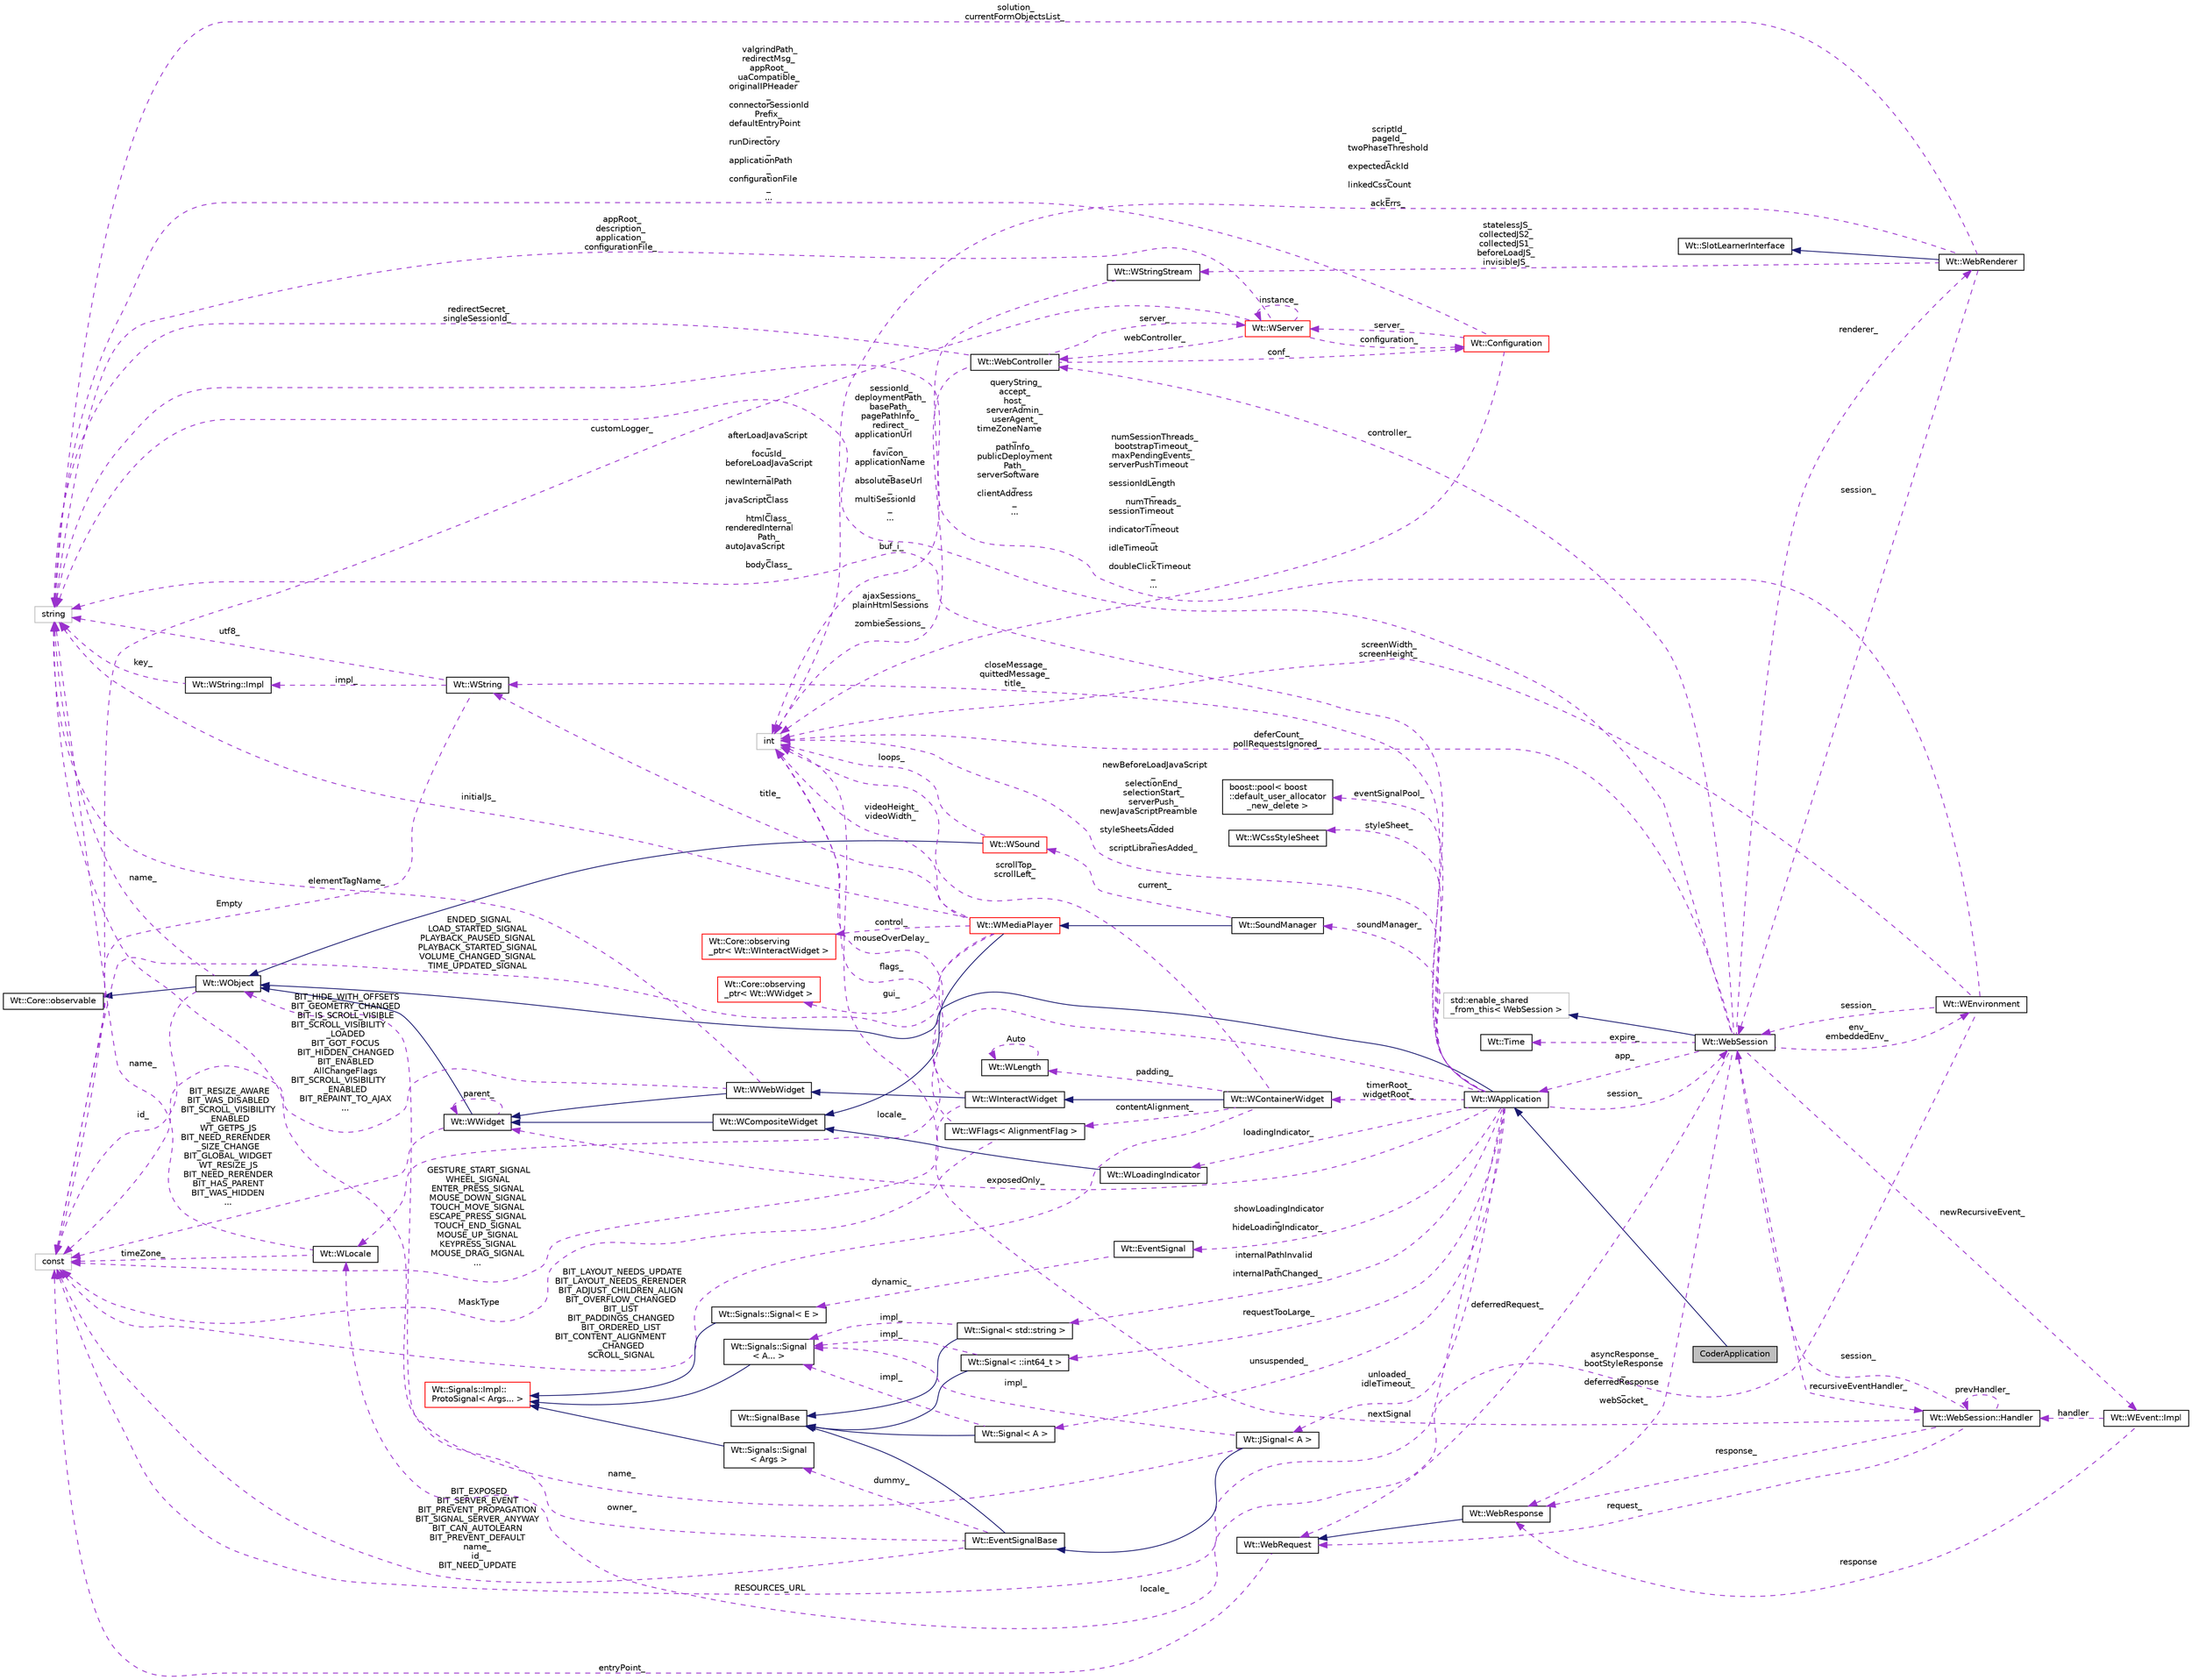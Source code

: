 digraph "CoderApplication"
{
 // LATEX_PDF_SIZE
  edge [fontname="Helvetica",fontsize="10",labelfontname="Helvetica",labelfontsize="10"];
  node [fontname="Helvetica",fontsize="10",shape=record];
  rankdir="LR";
  Node1 [label="CoderApplication",height=0.2,width=0.4,color="black", fillcolor="grey75", style="filled", fontcolor="black",tooltip=" "];
  Node2 -> Node1 [dir="back",color="midnightblue",fontsize="10",style="solid",fontname="Helvetica"];
  Node2 [label="Wt::WApplication",height=0.2,width=0.4,color="black", fillcolor="white", style="filled",URL="$classWt_1_1WApplication.html",tooltip="Represents an application instance for a single session."];
  Node3 -> Node2 [dir="back",color="midnightblue",fontsize="10",style="solid",fontname="Helvetica"];
  Node3 [label="Wt::WObject",height=0.2,width=0.4,color="black", fillcolor="white", style="filled",URL="$classWt_1_1WObject.html",tooltip="A base class for objects that participate in the signal/slot system."];
  Node4 -> Node3 [dir="back",color="midnightblue",fontsize="10",style="solid",fontname="Helvetica"];
  Node4 [label="Wt::Core::observable",height=0.2,width=0.4,color="black", fillcolor="white", style="filled",URL="$classWt_1_1Core_1_1observable.html",tooltip="A base class for objects whose life-time can be tracked."];
  Node5 -> Node3 [dir="back",color="darkorchid3",fontsize="10",style="dashed",label=" name_" ,fontname="Helvetica"];
  Node5 [label="string",height=0.2,width=0.4,color="grey75", fillcolor="white", style="filled",tooltip=" "];
  Node6 -> Node3 [dir="back",color="darkorchid3",fontsize="10",style="dashed",label=" id_" ,fontname="Helvetica"];
  Node6 [label="const",height=0.2,width=0.4,color="grey75", fillcolor="white", style="filled",tooltip=" "];
  Node7 -> Node2 [dir="back",color="darkorchid3",fontsize="10",style="dashed",label=" timerRoot_\nwidgetRoot_" ,fontname="Helvetica"];
  Node7 [label="Wt::WContainerWidget",height=0.2,width=0.4,color="black", fillcolor="white", style="filled",URL="$classWt_1_1WContainerWidget.html",tooltip="A widget that holds and manages child widgets."];
  Node8 -> Node7 [dir="back",color="midnightblue",fontsize="10",style="solid",fontname="Helvetica"];
  Node8 [label="Wt::WInteractWidget",height=0.2,width=0.4,color="black", fillcolor="white", style="filled",URL="$classWt_1_1WInteractWidget.html",tooltip="An abstract widget that can receive user-interface interaction."];
  Node9 -> Node8 [dir="back",color="midnightblue",fontsize="10",style="solid",fontname="Helvetica"];
  Node9 [label="Wt::WWebWidget",height=0.2,width=0.4,color="black", fillcolor="white", style="filled",URL="$classWt_1_1WWebWidget.html",tooltip="A base class for widgets with an HTML counterpart."];
  Node10 -> Node9 [dir="back",color="midnightblue",fontsize="10",style="solid",fontname="Helvetica"];
  Node10 [label="Wt::WWidget",height=0.2,width=0.4,color="black", fillcolor="white", style="filled",URL="$classWt_1_1WWidget.html",tooltip="The abstract base class for a user-interface component."];
  Node3 -> Node10 [dir="back",color="midnightblue",fontsize="10",style="solid",fontname="Helvetica"];
  Node10 -> Node10 [dir="back",color="darkorchid3",fontsize="10",style="dashed",label=" parent_" ,fontname="Helvetica"];
  Node6 -> Node10 [dir="back",color="darkorchid3",fontsize="10",style="dashed",label=" BIT_RESIZE_AWARE\nBIT_WAS_DISABLED\nBIT_SCROLL_VISIBILITY\l_ENABLED\nWT_GETPS_JS\nBIT_NEED_RERENDER\l_SIZE_CHANGE\nBIT_GLOBAL_WIDGET\nWT_RESIZE_JS\nBIT_NEED_RERENDER\nBIT_HAS_PARENT\nBIT_WAS_HIDDEN\n..." ,fontname="Helvetica"];
  Node5 -> Node9 [dir="back",color="darkorchid3",fontsize="10",style="dashed",label=" elementTagName_" ,fontname="Helvetica"];
  Node6 -> Node9 [dir="back",color="darkorchid3",fontsize="10",style="dashed",label=" BIT_HIDE_WITH_OFFSETS\nBIT_GEOMETRY_CHANGED\nBIT_IS_SCROLL_VISIBLE\nBIT_SCROLL_VISIBILITY\l_LOADED\nBIT_GOT_FOCUS\nBIT_HIDDEN_CHANGED\nBIT_ENABLED\nAllChangeFlags\nBIT_SCROLL_VISIBILITY\l_ENABLED\nBIT_REPAINT_TO_AJAX\n..." ,fontname="Helvetica"];
  Node11 -> Node8 [dir="back",color="darkorchid3",fontsize="10",style="dashed",label=" mouseOverDelay_" ,fontname="Helvetica"];
  Node11 [label="int",height=0.2,width=0.4,color="grey75", fillcolor="white", style="filled",tooltip=" "];
  Node6 -> Node8 [dir="back",color="darkorchid3",fontsize="10",style="dashed",label=" GESTURE_START_SIGNAL\nWHEEL_SIGNAL\nENTER_PRESS_SIGNAL\nMOUSE_DOWN_SIGNAL\nTOUCH_MOVE_SIGNAL\nESCAPE_PRESS_SIGNAL\nTOUCH_END_SIGNAL\nMOUSE_UP_SIGNAL\nKEYPRESS_SIGNAL\nMOUSE_DRAG_SIGNAL\n..." ,fontname="Helvetica"];
  Node11 -> Node7 [dir="back",color="darkorchid3",fontsize="10",style="dashed",label=" scrollTop_\nscrollLeft_" ,fontname="Helvetica"];
  Node12 -> Node7 [dir="back",color="darkorchid3",fontsize="10",style="dashed",label=" contentAlignment_" ,fontname="Helvetica"];
  Node12 [label="Wt::WFlags\< AlignmentFlag \>",height=0.2,width=0.4,color="black", fillcolor="white", style="filled",URL="$classWt_1_1WFlags.html",tooltip=" "];
  Node11 -> Node12 [dir="back",color="darkorchid3",fontsize="10",style="dashed",label=" flags_" ,fontname="Helvetica"];
  Node6 -> Node12 [dir="back",color="darkorchid3",fontsize="10",style="dashed",label=" MaskType" ,fontname="Helvetica"];
  Node13 -> Node7 [dir="back",color="darkorchid3",fontsize="10",style="dashed",label=" padding_" ,fontname="Helvetica"];
  Node13 [label="Wt::WLength",height=0.2,width=0.4,color="black", fillcolor="white", style="filled",URL="$classWt_1_1WLength.html",tooltip="A value class that describes a CSS length."];
  Node13 -> Node13 [dir="back",color="darkorchid3",fontsize="10",style="dashed",label=" Auto" ,fontname="Helvetica"];
  Node6 -> Node7 [dir="back",color="darkorchid3",fontsize="10",style="dashed",label=" BIT_LAYOUT_NEEDS_UPDATE\nBIT_LAYOUT_NEEDS_RERENDER\nBIT_ADJUST_CHILDREN_ALIGN\nBIT_OVERFLOW_CHANGED\nBIT_LIST\nBIT_PADDINGS_CHANGED\nBIT_ORDERED_LIST\nBIT_CONTENT_ALIGNMENT\l_CHANGED\nSCROLL_SIGNAL" ,fontname="Helvetica"];
  Node14 -> Node2 [dir="back",color="darkorchid3",fontsize="10",style="dashed",label=" unsuspended_" ,fontname="Helvetica"];
  Node14 [label="Wt::Signal\< A \>",height=0.2,width=0.4,color="black", fillcolor="white", style="filled",URL="$classWt_1_1Signal.html",tooltip="A signal that propagates events to listeners."];
  Node15 -> Node14 [dir="back",color="midnightblue",fontsize="10",style="solid",fontname="Helvetica"];
  Node15 [label="Wt::SignalBase",height=0.2,width=0.4,color="black", fillcolor="white", style="filled",URL="$classWt_1_1SignalBase.html",tooltip="Abstract base class of a signal."];
  Node16 -> Node14 [dir="back",color="darkorchid3",fontsize="10",style="dashed",label=" impl_" ,fontname="Helvetica"];
  Node16 [label="Wt::Signals::Signal\l\< A... \>",height=0.2,width=0.4,color="black", fillcolor="white", style="filled",URL="$structWt_1_1Signals_1_1Signal.html",tooltip=" "];
  Node17 -> Node16 [dir="back",color="midnightblue",fontsize="10",style="solid",fontname="Helvetica"];
  Node17 [label="Wt::Signals::Impl::\lProtoSignal\< Args... \>",height=0.2,width=0.4,color="red", fillcolor="white", style="filled",URL="$classWt_1_1Signals_1_1Impl_1_1ProtoSignal.html",tooltip=" "];
  Node23 -> Node2 [dir="back",color="darkorchid3",fontsize="10",style="dashed",label=" session_" ,fontname="Helvetica"];
  Node23 [label="Wt::WebSession",height=0.2,width=0.4,color="black", fillcolor="white", style="filled",URL="$classWt_1_1WebSession.html",tooltip=" "];
  Node24 -> Node23 [dir="back",color="midnightblue",fontsize="10",style="solid",fontname="Helvetica"];
  Node24 [label="std::enable_shared\l_from_this\< WebSession \>",height=0.2,width=0.4,color="grey75", fillcolor="white", style="filled",tooltip=" "];
  Node2 -> Node23 [dir="back",color="darkorchid3",fontsize="10",style="dashed",label=" app_" ,fontname="Helvetica"];
  Node25 -> Node23 [dir="back",color="darkorchid3",fontsize="10",style="dashed",label=" env_\nembeddedEnv_" ,fontname="Helvetica"];
  Node25 [label="Wt::WEnvironment",height=0.2,width=0.4,color="black", fillcolor="white", style="filled",URL="$classWt_1_1WEnvironment.html",tooltip="A class that captures information on the application environment."];
  Node23 -> Node25 [dir="back",color="darkorchid3",fontsize="10",style="dashed",label=" session_" ,fontname="Helvetica"];
  Node26 -> Node25 [dir="back",color="darkorchid3",fontsize="10",style="dashed",label=" locale_" ,fontname="Helvetica"];
  Node26 [label="Wt::WLocale",height=0.2,width=0.4,color="black", fillcolor="white", style="filled",URL="$classWt_1_1WLocale.html",tooltip="A locale."];
  Node5 -> Node26 [dir="back",color="darkorchid3",fontsize="10",style="dashed",label=" name_" ,fontname="Helvetica"];
  Node6 -> Node26 [dir="back",color="darkorchid3",fontsize="10",style="dashed",label=" timeZone_" ,fontname="Helvetica"];
  Node11 -> Node25 [dir="back",color="darkorchid3",fontsize="10",style="dashed",label=" screenWidth_\nscreenHeight_" ,fontname="Helvetica"];
  Node5 -> Node25 [dir="back",color="darkorchid3",fontsize="10",style="dashed",label=" queryString_\naccept_\nhost_\nserverAdmin_\nuserAgent_\ntimeZoneName\l_\npathInfo_\npublicDeployment\lPath_\nserverSoftware\l_\nclientAddress\l_\n..." ,fontname="Helvetica"];
  Node27 -> Node23 [dir="back",color="darkorchid3",fontsize="10",style="dashed",label=" deferredRequest_" ,fontname="Helvetica"];
  Node27 [label="Wt::WebRequest",height=0.2,width=0.4,color="black", fillcolor="white", style="filled",URL="$classWt_1_1WebRequest.html",tooltip=" "];
  Node6 -> Node27 [dir="back",color="darkorchid3",fontsize="10",style="dashed",label=" entryPoint_" ,fontname="Helvetica"];
  Node28 -> Node23 [dir="back",color="darkorchid3",fontsize="10",style="dashed",label=" renderer_" ,fontname="Helvetica"];
  Node28 [label="Wt::WebRenderer",height=0.2,width=0.4,color="black", fillcolor="white", style="filled",URL="$classWt_1_1WebRenderer.html",tooltip=" "];
  Node29 -> Node28 [dir="back",color="midnightblue",fontsize="10",style="solid",fontname="Helvetica"];
  Node29 [label="Wt::SlotLearnerInterface",height=0.2,width=0.4,color="black", fillcolor="white", style="filled",URL="$classWt_1_1SlotLearnerInterface.html",tooltip=" "];
  Node23 -> Node28 [dir="back",color="darkorchid3",fontsize="10",style="dashed",label=" session_" ,fontname="Helvetica"];
  Node11 -> Node28 [dir="back",color="darkorchid3",fontsize="10",style="dashed",label=" scriptId_\npageId_\ntwoPhaseThreshold\l_\nexpectedAckId\l_\nlinkedCssCount\l_\nackErrs_" ,fontname="Helvetica"];
  Node5 -> Node28 [dir="back",color="darkorchid3",fontsize="10",style="dashed",label=" solution_\ncurrentFormObjectsList_" ,fontname="Helvetica"];
  Node30 -> Node28 [dir="back",color="darkorchid3",fontsize="10",style="dashed",label=" statelessJS_\ncollectedJS2_\ncollectedJS1_\nbeforeLoadJS_\ninvisibleJS_" ,fontname="Helvetica"];
  Node30 [label="Wt::WStringStream",height=0.2,width=0.4,color="black", fillcolor="white", style="filled",URL="$classWt_1_1WStringStream.html",tooltip=" "];
  Node11 -> Node30 [dir="back",color="darkorchid3",fontsize="10",style="dashed",label=" buf_i_" ,fontname="Helvetica"];
  Node31 -> Node23 [dir="back",color="darkorchid3",fontsize="10",style="dashed",label=" newRecursiveEvent_" ,fontname="Helvetica"];
  Node31 [label="Wt::WEvent::Impl",height=0.2,width=0.4,color="black", fillcolor="white", style="filled",URL="$structWt_1_1WEvent_1_1Impl.html",tooltip=" "];
  Node32 -> Node31 [dir="back",color="darkorchid3",fontsize="10",style="dashed",label=" response" ,fontname="Helvetica"];
  Node32 [label="Wt::WebResponse",height=0.2,width=0.4,color="black", fillcolor="white", style="filled",URL="$classWt_1_1WebResponse.html",tooltip=" "];
  Node27 -> Node32 [dir="back",color="midnightblue",fontsize="10",style="solid",fontname="Helvetica"];
  Node33 -> Node31 [dir="back",color="darkorchid3",fontsize="10",style="dashed",label=" handler" ,fontname="Helvetica"];
  Node33 [label="Wt::WebSession::Handler",height=0.2,width=0.4,color="black", fillcolor="white", style="filled",URL="$classWt_1_1WebSession_1_1Handler.html",tooltip=" "];
  Node27 -> Node33 [dir="back",color="darkorchid3",fontsize="10",style="dashed",label=" request_" ,fontname="Helvetica"];
  Node23 -> Node33 [dir="back",color="darkorchid3",fontsize="10",style="dashed",label=" session_" ,fontname="Helvetica"];
  Node32 -> Node33 [dir="back",color="darkorchid3",fontsize="10",style="dashed",label=" response_" ,fontname="Helvetica"];
  Node11 -> Node33 [dir="back",color="darkorchid3",fontsize="10",style="dashed",label=" nextSignal" ,fontname="Helvetica"];
  Node33 -> Node33 [dir="back",color="darkorchid3",fontsize="10",style="dashed",label=" prevHandler_" ,fontname="Helvetica"];
  Node34 -> Node23 [dir="back",color="darkorchid3",fontsize="10",style="dashed",label=" expire_" ,fontname="Helvetica"];
  Node34 [label="Wt::Time",height=0.2,width=0.4,color="black", fillcolor="white", style="filled",URL="$classWt_1_1Time.html",tooltip=" "];
  Node35 -> Node23 [dir="back",color="darkorchid3",fontsize="10",style="dashed",label=" controller_" ,fontname="Helvetica"];
  Node35 [label="Wt::WebController",height=0.2,width=0.4,color="black", fillcolor="white", style="filled",URL="$classWt_1_1WebController.html",tooltip=" "];
  Node36 -> Node35 [dir="back",color="darkorchid3",fontsize="10",style="dashed",label=" conf_" ,fontname="Helvetica"];
  Node36 [label="Wt::Configuration",height=0.2,width=0.4,color="red", fillcolor="white", style="filled",URL="$classWt_1_1Configuration.html",tooltip=" "];
  Node38 -> Node36 [dir="back",color="darkorchid3",fontsize="10",style="dashed",label=" server_" ,fontname="Helvetica"];
  Node38 [label="Wt::WServer",height=0.2,width=0.4,color="red", fillcolor="white", style="filled",URL="$classWt_1_1WServer.html",tooltip="A class encapsulating a web application server."];
  Node36 -> Node38 [dir="back",color="darkorchid3",fontsize="10",style="dashed",label=" configuration_" ,fontname="Helvetica"];
  Node38 -> Node38 [dir="back",color="darkorchid3",fontsize="10",style="dashed",label=" instance_" ,fontname="Helvetica"];
  Node35 -> Node38 [dir="back",color="darkorchid3",fontsize="10",style="dashed",label=" webController_" ,fontname="Helvetica"];
  Node5 -> Node38 [dir="back",color="darkorchid3",fontsize="10",style="dashed",label=" appRoot_\ndescription_\napplication_\nconfigurationFile_" ,fontname="Helvetica"];
  Node6 -> Node38 [dir="back",color="darkorchid3",fontsize="10",style="dashed",label=" customLogger_" ,fontname="Helvetica"];
  Node11 -> Node36 [dir="back",color="darkorchid3",fontsize="10",style="dashed",label=" numSessionThreads_\nbootstrapTimeout_\nmaxPendingEvents_\nserverPushTimeout\l_\nsessionIdLength\l_\nnumThreads_\nsessionTimeout\l_\nindicatorTimeout\l_\nidleTimeout\l_\ndoubleClickTimeout\l_\n..." ,fontname="Helvetica"];
  Node5 -> Node36 [dir="back",color="darkorchid3",fontsize="10",style="dashed",label=" valgrindPath_\nredirectMsg_\nappRoot_\nuaCompatible_\noriginalIPHeader\l_\nconnectorSessionId\lPrefix_\ndefaultEntryPoint\l_\nrunDirectory\l_\napplicationPath\l_\nconfigurationFile\l_\n..." ,fontname="Helvetica"];
  Node38 -> Node35 [dir="back",color="darkorchid3",fontsize="10",style="dashed",label=" server_" ,fontname="Helvetica"];
  Node11 -> Node35 [dir="back",color="darkorchid3",fontsize="10",style="dashed",label=" ajaxSessions_\nplainHtmlSessions\l_\nzombieSessions_" ,fontname="Helvetica"];
  Node5 -> Node35 [dir="back",color="darkorchid3",fontsize="10",style="dashed",label=" redirectSecret_\nsingleSessionId_" ,fontname="Helvetica"];
  Node32 -> Node23 [dir="back",color="darkorchid3",fontsize="10",style="dashed",label=" asyncResponse_\nbootStyleResponse\l_\ndeferredResponse\l_\nwebSocket_" ,fontname="Helvetica"];
  Node11 -> Node23 [dir="back",color="darkorchid3",fontsize="10",style="dashed",label=" deferCount_\npollRequestsIgnored_" ,fontname="Helvetica"];
  Node5 -> Node23 [dir="back",color="darkorchid3",fontsize="10",style="dashed",label=" sessionId_\ndeploymentPath_\nbasePath_\npagePathInfo_\nredirect_\napplicationUrl\l_\nfavicon_\napplicationName\l_\nabsoluteBaseUrl\l_\nmultiSessionId\l_\n..." ,fontname="Helvetica"];
  Node33 -> Node23 [dir="back",color="darkorchid3",fontsize="10",style="dashed",label=" recursiveEventHandler_" ,fontname="Helvetica"];
  Node42 -> Node2 [dir="back",color="darkorchid3",fontsize="10",style="dashed",label=" closeMessage_\nquittedMessage_\ntitle_" ,fontname="Helvetica"];
  Node42 [label="Wt::WString",height=0.2,width=0.4,color="black", fillcolor="white", style="filled",URL="$classWt_1_1WString.html",tooltip="A value class which describes a locale-aware unicode string."];
  Node43 -> Node42 [dir="back",color="darkorchid3",fontsize="10",style="dashed",label=" impl_" ,fontname="Helvetica"];
  Node43 [label="Wt::WString::Impl",height=0.2,width=0.4,color="black", fillcolor="white", style="filled",URL="$structWt_1_1WString_1_1Impl.html",tooltip=" "];
  Node5 -> Node43 [dir="back",color="darkorchid3",fontsize="10",style="dashed",label=" key_" ,fontname="Helvetica"];
  Node5 -> Node42 [dir="back",color="darkorchid3",fontsize="10",style="dashed",label=" utf8_" ,fontname="Helvetica"];
  Node6 -> Node42 [dir="back",color="darkorchid3",fontsize="10",style="dashed",label=" Empty" ,fontname="Helvetica"];
  Node44 -> Node2 [dir="back",color="darkorchid3",fontsize="10",style="dashed",label=" showLoadingIndicator\l_\nhideLoadingIndicator_" ,fontname="Helvetica"];
  Node44 [label="Wt::EventSignal",height=0.2,width=0.4,color="black", fillcolor="white", style="filled",URL="$classWt_1_1EventSignal.html",tooltip="A signal that conveys user-interface events."];
  Node45 -> Node44 [dir="back",color="darkorchid3",fontsize="10",style="dashed",label=" dynamic_" ,fontname="Helvetica"];
  Node45 [label="Wt::Signals::Signal\< E \>",height=0.2,width=0.4,color="black", fillcolor="white", style="filled",URL="$structWt_1_1Signals_1_1Signal.html",tooltip=" "];
  Node17 -> Node45 [dir="back",color="midnightblue",fontsize="10",style="solid",fontname="Helvetica"];
  Node46 -> Node2 [dir="back",color="darkorchid3",fontsize="10",style="dashed",label=" eventSignalPool_" ,fontname="Helvetica"];
  Node46 [label="boost::pool\< boost\l::default_user_allocator\l_new_delete \>",height=0.2,width=0.4,color="black", fillcolor="white", style="filled",URL="$classboost_1_1pool.html",tooltip=" "];
  Node26 -> Node2 [dir="back",color="darkorchid3",fontsize="10",style="dashed",label=" locale_" ,fontname="Helvetica"];
  Node47 -> Node2 [dir="back",color="darkorchid3",fontsize="10",style="dashed",label=" unloaded_\nidleTimeout_" ,fontname="Helvetica"];
  Node47 [label="Wt::JSignal\< A \>",height=0.2,width=0.4,color="black", fillcolor="white", style="filled",URL="$classWt_1_1JSignal.html",tooltip="A signal to relay JavaScript to C++ calls."];
  Node48 -> Node47 [dir="back",color="midnightblue",fontsize="10",style="solid",fontname="Helvetica"];
  Node48 [label="Wt::EventSignalBase",height=0.2,width=0.4,color="black", fillcolor="white", style="filled",URL="$classWt_1_1EventSignalBase.html",tooltip="Abstract base class of an event signal."];
  Node15 -> Node48 [dir="back",color="midnightblue",fontsize="10",style="solid",fontname="Helvetica"];
  Node3 -> Node48 [dir="back",color="darkorchid3",fontsize="10",style="dashed",label=" owner_" ,fontname="Helvetica"];
  Node49 -> Node48 [dir="back",color="darkorchid3",fontsize="10",style="dashed",label=" dummy_" ,fontname="Helvetica"];
  Node49 [label="Wt::Signals::Signal\l\< Args \>",height=0.2,width=0.4,color="black", fillcolor="white", style="filled",URL="$structWt_1_1Signals_1_1Signal.html",tooltip=" "];
  Node17 -> Node49 [dir="back",color="midnightblue",fontsize="10",style="solid",fontname="Helvetica"];
  Node6 -> Node48 [dir="back",color="darkorchid3",fontsize="10",style="dashed",label=" BIT_EXPOSED\nBIT_SERVER_EVENT\nBIT_PREVENT_PROPAGATION\nBIT_SIGNAL_SERVER_ANYWAY\nBIT_CAN_AUTOLEARN\nBIT_PREVENT_DEFAULT\nname_\nid_\nBIT_NEED_UPDATE" ,fontname="Helvetica"];
  Node5 -> Node47 [dir="back",color="darkorchid3",fontsize="10",style="dashed",label=" name_" ,fontname="Helvetica"];
  Node16 -> Node47 [dir="back",color="darkorchid3",fontsize="10",style="dashed",label=" impl_" ,fontname="Helvetica"];
  Node50 -> Node2 [dir="back",color="darkorchid3",fontsize="10",style="dashed",label=" loadingIndicator_" ,fontname="Helvetica"];
  Node50 [label="Wt::WLoadingIndicator",height=0.2,width=0.4,color="black", fillcolor="white", style="filled",URL="$classWt_1_1WLoadingIndicator.html",tooltip="An abstract interface for a loading indicator."];
  Node51 -> Node50 [dir="back",color="midnightblue",fontsize="10",style="solid",fontname="Helvetica"];
  Node51 [label="Wt::WCompositeWidget",height=0.2,width=0.4,color="black", fillcolor="white", style="filled",URL="$classWt_1_1WCompositeWidget.html",tooltip="A widget that hides the implementation of composite widgets."];
  Node10 -> Node51 [dir="back",color="midnightblue",fontsize="10",style="solid",fontname="Helvetica"];
  Node52 -> Node2 [dir="back",color="darkorchid3",fontsize="10",style="dashed",label=" styleSheet_" ,fontname="Helvetica"];
  Node52 [label="Wt::WCssStyleSheet",height=0.2,width=0.4,color="black", fillcolor="white", style="filled",URL="$classWt_1_1WCssStyleSheet.html",tooltip="A CSS style sheet."];
  Node53 -> Node2 [dir="back",color="darkorchid3",fontsize="10",style="dashed",label=" internalPathInvalid\l_\ninternalPathChanged_" ,fontname="Helvetica"];
  Node53 [label="Wt::Signal\< std::string \>",height=0.2,width=0.4,color="black", fillcolor="white", style="filled",URL="$classWt_1_1Signal.html",tooltip=" "];
  Node15 -> Node53 [dir="back",color="midnightblue",fontsize="10",style="solid",fontname="Helvetica"];
  Node16 -> Node53 [dir="back",color="darkorchid3",fontsize="10",style="dashed",label=" impl_" ,fontname="Helvetica"];
  Node54 -> Node2 [dir="back",color="darkorchid3",fontsize="10",style="dashed",label=" requestTooLarge_" ,fontname="Helvetica"];
  Node54 [label="Wt::Signal\< ::int64_t \>",height=0.2,width=0.4,color="black", fillcolor="white", style="filled",URL="$classWt_1_1Signal.html",tooltip=" "];
  Node15 -> Node54 [dir="back",color="midnightblue",fontsize="10",style="solid",fontname="Helvetica"];
  Node16 -> Node54 [dir="back",color="darkorchid3",fontsize="10",style="dashed",label=" impl_" ,fontname="Helvetica"];
  Node11 -> Node2 [dir="back",color="darkorchid3",fontsize="10",style="dashed",label=" newBeforeLoadJavaScript\l_\nselectionEnd_\nselectionStart_\nserverPush_\nnewJavaScriptPreamble\l_\nstyleSheetsAdded\l_\nscriptLibrariesAdded_" ,fontname="Helvetica"];
  Node55 -> Node2 [dir="back",color="darkorchid3",fontsize="10",style="dashed",label=" soundManager_" ,fontname="Helvetica"];
  Node55 [label="Wt::SoundManager",height=0.2,width=0.4,color="black", fillcolor="white", style="filled",URL="$classWt_1_1SoundManager.html",tooltip=" "];
  Node56 -> Node55 [dir="back",color="midnightblue",fontsize="10",style="solid",fontname="Helvetica"];
  Node56 [label="Wt::WMediaPlayer",height=0.2,width=0.4,color="red", fillcolor="white", style="filled",URL="$classWt_1_1WMediaPlayer.html",tooltip="A media player."];
  Node51 -> Node56 [dir="back",color="midnightblue",fontsize="10",style="solid",fontname="Helvetica"];
  Node57 -> Node56 [dir="back",color="darkorchid3",fontsize="10",style="dashed",label=" control_" ,fontname="Helvetica"];
  Node57 [label="Wt::Core::observing\l_ptr\< Wt::WInteractWidget \>",height=0.2,width=0.4,color="red", fillcolor="white", style="filled",URL="$classWt_1_1Core_1_1observing__ptr.html",tooltip=" "];
  Node42 -> Node56 [dir="back",color="darkorchid3",fontsize="10",style="dashed",label=" title_" ,fontname="Helvetica"];
  Node58 -> Node56 [dir="back",color="darkorchid3",fontsize="10",style="dashed",label=" gui_" ,fontname="Helvetica"];
  Node58 [label="Wt::Core::observing\l_ptr\< Wt::WWidget \>",height=0.2,width=0.4,color="red", fillcolor="white", style="filled",URL="$classWt_1_1Core_1_1observing__ptr.html",tooltip=" "];
  Node11 -> Node56 [dir="back",color="darkorchid3",fontsize="10",style="dashed",label=" videoHeight_\nvideoWidth_" ,fontname="Helvetica"];
  Node5 -> Node56 [dir="back",color="darkorchid3",fontsize="10",style="dashed",label=" initialJs_" ,fontname="Helvetica"];
  Node6 -> Node56 [dir="back",color="darkorchid3",fontsize="10",style="dashed",label=" ENDED_SIGNAL\nLOAD_STARTED_SIGNAL\nPLAYBACK_PAUSED_SIGNAL\nPLAYBACK_STARTED_SIGNAL\nVOLUME_CHANGED_SIGNAL\nTIME_UPDATED_SIGNAL" ,fontname="Helvetica"];
  Node64 -> Node55 [dir="back",color="darkorchid3",fontsize="10",style="dashed",label=" current_" ,fontname="Helvetica"];
  Node64 [label="Wt::WSound",height=0.2,width=0.4,color="red", fillcolor="white", style="filled",URL="$classWt_1_1WSound.html",tooltip="A value class to play a sound effect."];
  Node3 -> Node64 [dir="back",color="midnightblue",fontsize="10",style="solid",fontname="Helvetica"];
  Node11 -> Node64 [dir="back",color="darkorchid3",fontsize="10",style="dashed",label=" loops_" ,fontname="Helvetica"];
  Node10 -> Node2 [dir="back",color="darkorchid3",fontsize="10",style="dashed",label=" exposedOnly_" ,fontname="Helvetica"];
  Node5 -> Node2 [dir="back",color="darkorchid3",fontsize="10",style="dashed",label=" afterLoadJavaScript\l_\nfocusId_\nbeforeLoadJavaScript\l_\nnewInternalPath\l_\njavaScriptClass\l_\nhtmlClass_\nrenderedInternal\lPath_\nautoJavaScript\l_\nbodyClass_" ,fontname="Helvetica"];
  Node6 -> Node2 [dir="back",color="darkorchid3",fontsize="10",style="dashed",label=" RESOURCES_URL" ,fontname="Helvetica"];
}
